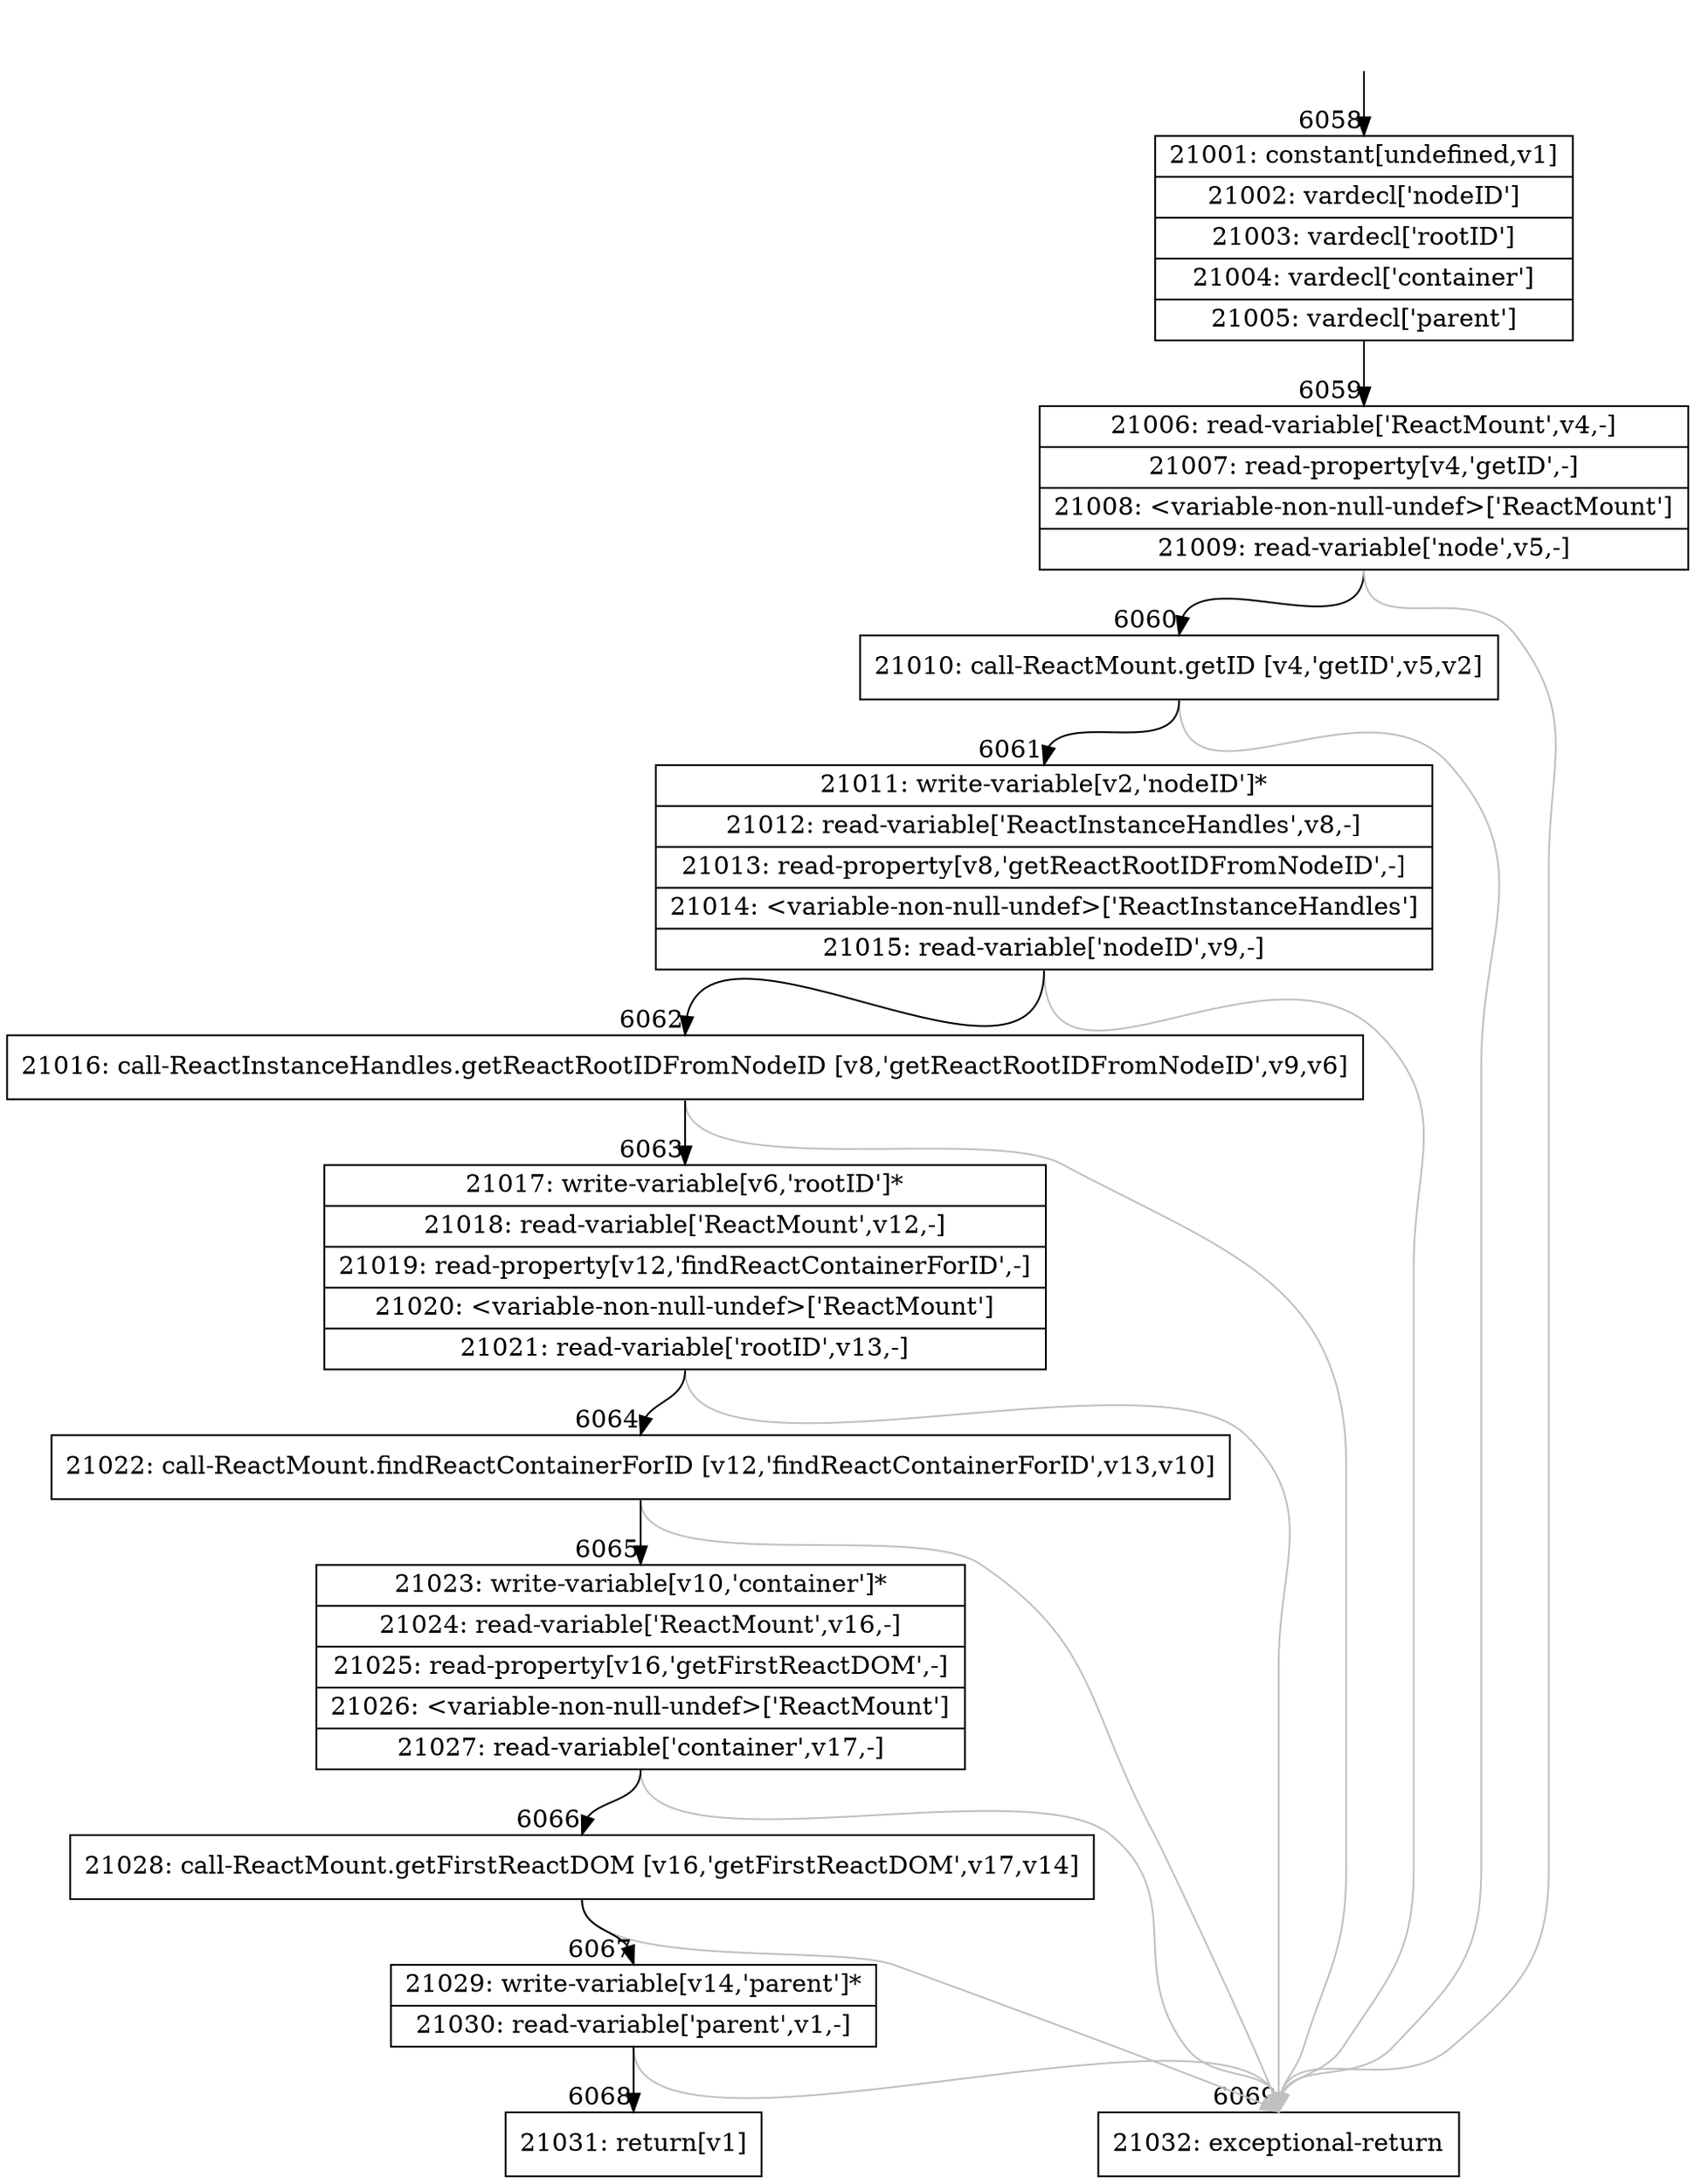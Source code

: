 digraph {
rankdir="TD"
BB_entry413[shape=none,label=""];
BB_entry413 -> BB6058 [tailport=s, headport=n, headlabel="    6058"]
BB6058 [shape=record label="{21001: constant[undefined,v1]|21002: vardecl['nodeID']|21003: vardecl['rootID']|21004: vardecl['container']|21005: vardecl['parent']}" ] 
BB6058 -> BB6059 [tailport=s, headport=n, headlabel="      6059"]
BB6059 [shape=record label="{21006: read-variable['ReactMount',v4,-]|21007: read-property[v4,'getID',-]|21008: \<variable-non-null-undef\>['ReactMount']|21009: read-variable['node',v5,-]}" ] 
BB6059 -> BB6060 [tailport=s, headport=n, headlabel="      6060"]
BB6059 -> BB6069 [tailport=s, headport=n, color=gray, headlabel="      6069"]
BB6060 [shape=record label="{21010: call-ReactMount.getID [v4,'getID',v5,v2]}" ] 
BB6060 -> BB6061 [tailport=s, headport=n, headlabel="      6061"]
BB6060 -> BB6069 [tailport=s, headport=n, color=gray]
BB6061 [shape=record label="{21011: write-variable[v2,'nodeID']*|21012: read-variable['ReactInstanceHandles',v8,-]|21013: read-property[v8,'getReactRootIDFromNodeID',-]|21014: \<variable-non-null-undef\>['ReactInstanceHandles']|21015: read-variable['nodeID',v9,-]}" ] 
BB6061 -> BB6062 [tailport=s, headport=n, headlabel="      6062"]
BB6061 -> BB6069 [tailport=s, headport=n, color=gray]
BB6062 [shape=record label="{21016: call-ReactInstanceHandles.getReactRootIDFromNodeID [v8,'getReactRootIDFromNodeID',v9,v6]}" ] 
BB6062 -> BB6063 [tailport=s, headport=n, headlabel="      6063"]
BB6062 -> BB6069 [tailport=s, headport=n, color=gray]
BB6063 [shape=record label="{21017: write-variable[v6,'rootID']*|21018: read-variable['ReactMount',v12,-]|21019: read-property[v12,'findReactContainerForID',-]|21020: \<variable-non-null-undef\>['ReactMount']|21021: read-variable['rootID',v13,-]}" ] 
BB6063 -> BB6064 [tailport=s, headport=n, headlabel="      6064"]
BB6063 -> BB6069 [tailport=s, headport=n, color=gray]
BB6064 [shape=record label="{21022: call-ReactMount.findReactContainerForID [v12,'findReactContainerForID',v13,v10]}" ] 
BB6064 -> BB6065 [tailport=s, headport=n, headlabel="      6065"]
BB6064 -> BB6069 [tailport=s, headport=n, color=gray]
BB6065 [shape=record label="{21023: write-variable[v10,'container']*|21024: read-variable['ReactMount',v16,-]|21025: read-property[v16,'getFirstReactDOM',-]|21026: \<variable-non-null-undef\>['ReactMount']|21027: read-variable['container',v17,-]}" ] 
BB6065 -> BB6066 [tailport=s, headport=n, headlabel="      6066"]
BB6065 -> BB6069 [tailport=s, headport=n, color=gray]
BB6066 [shape=record label="{21028: call-ReactMount.getFirstReactDOM [v16,'getFirstReactDOM',v17,v14]}" ] 
BB6066 -> BB6067 [tailport=s, headport=n, headlabel="      6067"]
BB6066 -> BB6069 [tailport=s, headport=n, color=gray]
BB6067 [shape=record label="{21029: write-variable[v14,'parent']*|21030: read-variable['parent',v1,-]}" ] 
BB6067 -> BB6068 [tailport=s, headport=n, headlabel="      6068"]
BB6067 -> BB6069 [tailport=s, headport=n, color=gray]
BB6068 [shape=record label="{21031: return[v1]}" ] 
BB6069 [shape=record label="{21032: exceptional-return}" ] 
//#$~ 10784
}
